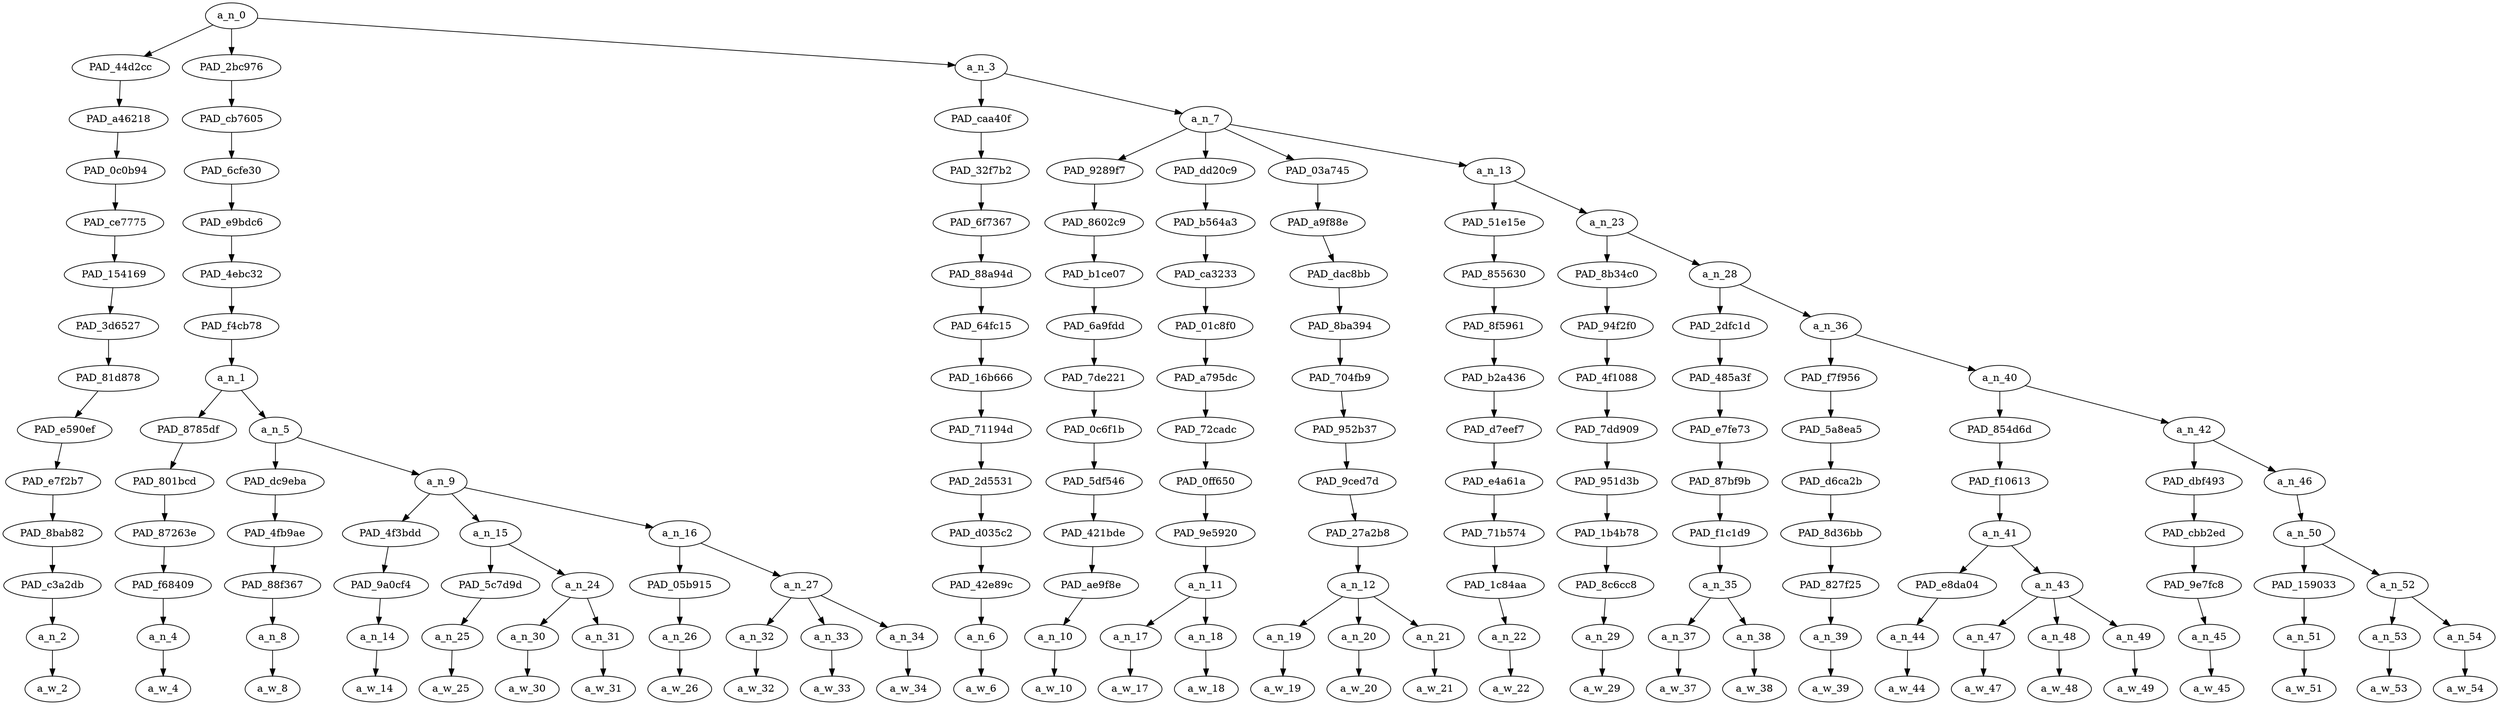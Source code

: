 strict digraph "" {
	a_n_0	[div_dir=-1,
		index=0,
		level=13,
		pos="8.257215711805555,13!",
		text_span="[0, 1, 2, 3, 4, 5, 6, 7, 8, 9, 10, 11, 12, 13, 14, 15, 16, 17, 18, 19, 20, 21, 22, 23, 24, 25, 26, 27, 28, 29, 30]",
		value=1.00000001];
	PAD_44d2cc	[div_dir=1,
		index=1,
		level=12,
		pos="10.0,12!",
		text_span="[10]",
		value=0.01511102];
	a_n_0 -> PAD_44d2cc;
	PAD_2bc976	[div_dir=-1,
		index=0,
		level=12,
		pos="1.3541666666666667,12!",
		text_span="[0, 1, 2, 3, 4, 5, 6, 7, 8, 9]",
		value=0.32602988];
	a_n_0 -> PAD_2bc976;
	a_n_3	[div_dir=-1,
		index=2,
		level=12,
		pos="13.41748046875,12!",
		text_span="[11, 12, 13, 14, 15, 16, 17, 18, 19, 20, 21, 22, 23, 24, 25, 26, 27, 28, 29, 30]",
		value=0.65869298];
	a_n_0 -> a_n_3;
	PAD_a46218	[div_dir=1,
		index=1,
		level=11,
		pos="10.0,11!",
		text_span="[10]",
		value=0.01511102];
	PAD_44d2cc -> PAD_a46218;
	PAD_0c0b94	[div_dir=1,
		index=1,
		level=10,
		pos="10.0,10!",
		text_span="[10]",
		value=0.01511102];
	PAD_a46218 -> PAD_0c0b94;
	PAD_ce7775	[div_dir=1,
		index=1,
		level=9,
		pos="10.0,9!",
		text_span="[10]",
		value=0.01511102];
	PAD_0c0b94 -> PAD_ce7775;
	PAD_154169	[div_dir=1,
		index=1,
		level=8,
		pos="10.0,8!",
		text_span="[10]",
		value=0.01511102];
	PAD_ce7775 -> PAD_154169;
	PAD_3d6527	[div_dir=1,
		index=1,
		level=7,
		pos="10.0,7!",
		text_span="[10]",
		value=0.01511102];
	PAD_154169 -> PAD_3d6527;
	PAD_81d878	[div_dir=1,
		index=1,
		level=6,
		pos="10.0,6!",
		text_span="[10]",
		value=0.01511102];
	PAD_3d6527 -> PAD_81d878;
	PAD_e590ef	[div_dir=1,
		index=2,
		level=5,
		pos="10.0,5!",
		text_span="[10]",
		value=0.01511102];
	PAD_81d878 -> PAD_e590ef;
	PAD_e7f2b7	[div_dir=1,
		index=3,
		level=4,
		pos="10.0,4!",
		text_span="[10]",
		value=0.01511102];
	PAD_e590ef -> PAD_e7f2b7;
	PAD_8bab82	[div_dir=1,
		index=5,
		level=3,
		pos="10.0,3!",
		text_span="[10]",
		value=0.01511102];
	PAD_e7f2b7 -> PAD_8bab82;
	PAD_c3a2db	[div_dir=1,
		index=7,
		level=2,
		pos="10.0,2!",
		text_span="[10]",
		value=0.01511102];
	PAD_8bab82 -> PAD_c3a2db;
	a_n_2	[div_dir=1,
		index=10,
		level=1,
		pos="10.0,1!",
		text_span="[10]",
		value=0.01511102];
	PAD_c3a2db -> a_n_2;
	a_w_2	[div_dir=0,
		index=10,
		level=0,
		pos="10,0!",
		text_span="[10]",
		value=it];
	a_n_2 -> a_w_2;
	PAD_cb7605	[div_dir=-1,
		index=0,
		level=11,
		pos="1.3541666666666667,11!",
		text_span="[0, 1, 2, 3, 4, 5, 6, 7, 8, 9]",
		value=0.32602988];
	PAD_2bc976 -> PAD_cb7605;
	PAD_6cfe30	[div_dir=-1,
		index=0,
		level=10,
		pos="1.3541666666666667,10!",
		text_span="[0, 1, 2, 3, 4, 5, 6, 7, 8, 9]",
		value=0.32602988];
	PAD_cb7605 -> PAD_6cfe30;
	PAD_e9bdc6	[div_dir=-1,
		index=0,
		level=9,
		pos="1.3541666666666667,9!",
		text_span="[0, 1, 2, 3, 4, 5, 6, 7, 8, 9]",
		value=0.32602988];
	PAD_6cfe30 -> PAD_e9bdc6;
	PAD_4ebc32	[div_dir=-1,
		index=0,
		level=8,
		pos="1.3541666666666667,8!",
		text_span="[0, 1, 2, 3, 4, 5, 6, 7, 8, 9]",
		value=0.32602988];
	PAD_e9bdc6 -> PAD_4ebc32;
	PAD_f4cb78	[div_dir=-1,
		index=0,
		level=7,
		pos="1.3541666666666667,7!",
		text_span="[0, 1, 2, 3, 4, 5, 6, 7, 8, 9]",
		value=0.32602988];
	PAD_4ebc32 -> PAD_f4cb78;
	a_n_1	[div_dir=-1,
		index=0,
		level=6,
		pos="1.3541666666666667,6!",
		text_span="[0, 1, 2, 3, 4, 5, 6, 7, 8, 9]",
		value=0.32602988];
	PAD_f4cb78 -> a_n_1;
	PAD_8785df	[div_dir=-1,
		index=0,
		level=5,
		pos="0.0,5!",
		text_span="[0]",
		value=0.01964692];
	a_n_1 -> PAD_8785df;
	a_n_5	[div_dir=-1,
		index=1,
		level=5,
		pos="2.7083333333333335,5!",
		text_span="[1, 2, 3, 4, 5, 6, 7, 8, 9]",
		value=0.30626414];
	a_n_1 -> a_n_5;
	PAD_801bcd	[div_dir=-1,
		index=0,
		level=4,
		pos="0.0,4!",
		text_span="[0]",
		value=0.01964692];
	PAD_8785df -> PAD_801bcd;
	PAD_87263e	[div_dir=-1,
		index=0,
		level=3,
		pos="0.0,3!",
		text_span="[0]",
		value=0.01964692];
	PAD_801bcd -> PAD_87263e;
	PAD_f68409	[div_dir=-1,
		index=0,
		level=2,
		pos="0.0,2!",
		text_span="[0]",
		value=0.01964692];
	PAD_87263e -> PAD_f68409;
	a_n_4	[div_dir=-1,
		index=0,
		level=1,
		pos="0.0,1!",
		text_span="[0]",
		value=0.01964692];
	PAD_f68409 -> a_n_4;
	a_w_4	[div_dir=0,
		index=0,
		level=0,
		pos="0,0!",
		text_span="[0]",
		value=if];
	a_n_4 -> a_w_4;
	PAD_dc9eba	[div_dir=-1,
		index=1,
		level=4,
		pos="1.0,4!",
		text_span="[1]",
		value=0.02279872];
	a_n_5 -> PAD_dc9eba;
	a_n_9	[div_dir=-1,
		index=2,
		level=4,
		pos="4.416666666666667,4!",
		text_span="[2, 3, 4, 5, 6, 7, 8, 9]",
		value=0.28339361];
	a_n_5 -> a_n_9;
	PAD_4fb9ae	[div_dir=-1,
		index=1,
		level=3,
		pos="1.0,3!",
		text_span="[1]",
		value=0.02279872];
	PAD_dc9eba -> PAD_4fb9ae;
	PAD_88f367	[div_dir=-1,
		index=1,
		level=2,
		pos="1.0,2!",
		text_span="[1]",
		value=0.02279872];
	PAD_4fb9ae -> PAD_88f367;
	a_n_8	[div_dir=-1,
		index=1,
		level=1,
		pos="1.0,1!",
		text_span="[1]",
		value=0.02279872];
	PAD_88f367 -> a_n_8;
	a_w_8	[div_dir=0,
		index=1,
		level=0,
		pos="1,0!",
		text_span="[1]",
		value=you];
	a_n_8 -> a_w_8;
	PAD_4f3bdd	[div_dir=-1,
		index=2,
		level=3,
		pos="2.0,3!",
		text_span="[2]",
		value=0.02129611];
	a_n_9 -> PAD_4f3bdd;
	a_n_15	[div_dir=-1,
		index=3,
		level=3,
		pos="4.25,3!",
		text_span="[3, 4, 5]",
		value=0.08831746];
	a_n_9 -> a_n_15;
	a_n_16	[div_dir=-1,
		index=4,
		level=3,
		pos="7.0,3!",
		text_span="[6, 7, 8, 9]",
		value=0.17371917];
	a_n_9 -> a_n_16;
	PAD_9a0cf4	[div_dir=-1,
		index=2,
		level=2,
		pos="2.0,2!",
		text_span="[2]",
		value=0.02129611];
	PAD_4f3bdd -> PAD_9a0cf4;
	a_n_14	[div_dir=-1,
		index=2,
		level=1,
		pos="2.0,1!",
		text_span="[2]",
		value=0.02129611];
	PAD_9a0cf4 -> a_n_14;
	a_w_14	[div_dir=0,
		index=2,
		level=0,
		pos="2,0!",
		text_span="[2]",
		value=provided];
	a_n_14 -> a_w_14;
	PAD_5c7d9d	[div_dir=-1,
		index=4,
		level=2,
		pos="5.0,2!",
		text_span="[5]",
		value=0.03143117];
	a_n_15 -> PAD_5c7d9d;
	a_n_24	[div_dir=1,
		index=3,
		level=2,
		pos="3.5,2!",
		text_span="[3, 4]",
		value=0.05684904];
	a_n_15 -> a_n_24;
	a_n_25	[div_dir=-1,
		index=5,
		level=1,
		pos="5.0,1!",
		text_span="[5]",
		value=0.03143117];
	PAD_5c7d9d -> a_n_25;
	a_w_25	[div_dir=0,
		index=5,
		level=0,
		pos="5,0!",
		text_span="[5]",
		value=care];
	a_n_25 -> a_w_25;
	a_n_30	[div_dir=-1,
		index=3,
		level=1,
		pos="3.0,1!",
		text_span="[3]",
		value=0.03367847];
	a_n_24 -> a_n_30;
	a_n_31	[div_dir=1,
		index=4,
		level=1,
		pos="4.0,1!",
		text_span="[4]",
		value=0.02313012];
	a_n_24 -> a_n_31;
	a_w_30	[div_dir=0,
		index=3,
		level=0,
		pos="3,0!",
		text_span="[3]",
		value=white];
	a_n_30 -> a_w_30;
	a_w_31	[div_dir=0,
		index=4,
		level=0,
		pos="4,0!",
		text_span="[4]",
		value=level];
	a_n_31 -> a_w_31;
	PAD_05b915	[div_dir=-1,
		index=5,
		level=2,
		pos="6.0,2!",
		text_span="[6]",
		value=0.02176836];
	a_n_16 -> PAD_05b915;
	a_n_27	[div_dir=-1,
		index=6,
		level=2,
		pos="8.0,2!",
		text_span="[7, 8, 9]",
		value=0.15189911];
	a_n_16 -> a_n_27;
	a_n_26	[div_dir=-1,
		index=6,
		level=1,
		pos="6.0,1!",
		text_span="[6]",
		value=0.02176836];
	PAD_05b915 -> a_n_26;
	a_w_26	[div_dir=0,
		index=6,
		level=0,
		pos="6,0!",
		text_span="[6]",
		value=in];
	a_n_26 -> a_w_26;
	a_n_32	[div_dir=1,
		index=7,
		level=1,
		pos="7.0,1!",
		text_span="[7]",
		value=0.04171258];
	a_n_27 -> a_n_32;
	a_n_33	[div_dir=-1,
		index=8,
		level=1,
		pos="8.0,1!",
		text_span="[8]",
		value=0.06926232];
	a_n_27 -> a_n_33;
	a_n_34	[div_dir=-1,
		index=9,
		level=1,
		pos="9.0,1!",
		text_span="[9]",
		value=0.04087121];
	a_n_27 -> a_n_34;
	a_w_32	[div_dir=0,
		index=7,
		level=0,
		pos="7,0!",
		text_span="[7]",
		value=black];
	a_n_32 -> a_w_32;
	a_w_33	[div_dir=0,
		index=8,
		level=0,
		pos="8,0!",
		text_span="[8]",
		value=brown];
	a_n_33 -> a_w_33;
	a_w_34	[div_dir=0,
		index=9,
		level=0,
		pos="9,0!",
		text_span="[9]",
		value=nations];
	a_n_34 -> a_w_34;
	PAD_caa40f	[div_dir=-1,
		index=2,
		level=11,
		pos="11.0,11!",
		text_span="[11]",
		value=0.01243332];
	a_n_3 -> PAD_caa40f;
	a_n_7	[div_dir=-1,
		index=3,
		level=11,
		pos="15.8349609375,11!",
		text_span="[12, 13, 14, 15, 16, 17, 18, 19, 20, 21, 22, 23, 24, 25, 26, 27, 28, 29, 30]",
		value=0.64613173];
	a_n_3 -> a_n_7;
	PAD_32f7b2	[div_dir=-1,
		index=2,
		level=10,
		pos="11.0,10!",
		text_span="[11]",
		value=0.01243332];
	PAD_caa40f -> PAD_32f7b2;
	PAD_6f7367	[div_dir=-1,
		index=2,
		level=9,
		pos="11.0,9!",
		text_span="[11]",
		value=0.01243332];
	PAD_32f7b2 -> PAD_6f7367;
	PAD_88a94d	[div_dir=-1,
		index=2,
		level=8,
		pos="11.0,8!",
		text_span="[11]",
		value=0.01243332];
	PAD_6f7367 -> PAD_88a94d;
	PAD_64fc15	[div_dir=-1,
		index=2,
		level=7,
		pos="11.0,7!",
		text_span="[11]",
		value=0.01243332];
	PAD_88a94d -> PAD_64fc15;
	PAD_16b666	[div_dir=-1,
		index=2,
		level=6,
		pos="11.0,6!",
		text_span="[11]",
		value=0.01243332];
	PAD_64fc15 -> PAD_16b666;
	PAD_71194d	[div_dir=-1,
		index=3,
		level=5,
		pos="11.0,5!",
		text_span="[11]",
		value=0.01243332];
	PAD_16b666 -> PAD_71194d;
	PAD_2d5531	[div_dir=-1,
		index=4,
		level=4,
		pos="11.0,4!",
		text_span="[11]",
		value=0.01243332];
	PAD_71194d -> PAD_2d5531;
	PAD_d035c2	[div_dir=-1,
		index=6,
		level=3,
		pos="11.0,3!",
		text_span="[11]",
		value=0.01243332];
	PAD_2d5531 -> PAD_d035c2;
	PAD_42e89c	[div_dir=-1,
		index=8,
		level=2,
		pos="11.0,2!",
		text_span="[11]",
		value=0.01243332];
	PAD_d035c2 -> PAD_42e89c;
	a_n_6	[div_dir=-1,
		index=11,
		level=1,
		pos="11.0,1!",
		text_span="[11]",
		value=0.01243332];
	PAD_42e89c -> a_n_6;
	a_w_6	[div_dir=0,
		index=11,
		level=0,
		pos="11,0!",
		text_span="[11]",
		value=would];
	a_n_6 -> a_w_6;
	PAD_9289f7	[div_dir=1,
		index=3,
		level=10,
		pos="12.0,10!",
		text_span="[12]",
		value=0.01048713];
	a_n_7 -> PAD_9289f7;
	PAD_dd20c9	[div_dir=1,
		index=4,
		level=10,
		pos="13.5,10!",
		text_span="[13, 14]",
		value=0.03657704];
	a_n_7 -> PAD_dd20c9;
	PAD_03a745	[div_dir=-1,
		index=5,
		level=10,
		pos="16.0,10!",
		text_span="[15, 16, 17]",
		value=0.11361571];
	a_n_7 -> PAD_03a745;
	a_n_13	[div_dir=-1,
		index=6,
		level=10,
		pos="21.83984375,10!",
		text_span="[18, 19, 20, 21, 22, 23, 24, 25, 26, 27, 28, 29, 30]",
		value=0.48533017];
	a_n_7 -> a_n_13;
	PAD_8602c9	[div_dir=1,
		index=3,
		level=9,
		pos="12.0,9!",
		text_span="[12]",
		value=0.01048713];
	PAD_9289f7 -> PAD_8602c9;
	PAD_b1ce07	[div_dir=1,
		index=3,
		level=8,
		pos="12.0,8!",
		text_span="[12]",
		value=0.01048713];
	PAD_8602c9 -> PAD_b1ce07;
	PAD_6a9fdd	[div_dir=1,
		index=3,
		level=7,
		pos="12.0,7!",
		text_span="[12]",
		value=0.01048713];
	PAD_b1ce07 -> PAD_6a9fdd;
	PAD_7de221	[div_dir=1,
		index=3,
		level=6,
		pos="12.0,6!",
		text_span="[12]",
		value=0.01048713];
	PAD_6a9fdd -> PAD_7de221;
	PAD_0c6f1b	[div_dir=1,
		index=4,
		level=5,
		pos="12.0,5!",
		text_span="[12]",
		value=0.01048713];
	PAD_7de221 -> PAD_0c6f1b;
	PAD_5df546	[div_dir=1,
		index=5,
		level=4,
		pos="12.0,4!",
		text_span="[12]",
		value=0.01048713];
	PAD_0c6f1b -> PAD_5df546;
	PAD_421bde	[div_dir=1,
		index=7,
		level=3,
		pos="12.0,3!",
		text_span="[12]",
		value=0.01048713];
	PAD_5df546 -> PAD_421bde;
	PAD_ae9f8e	[div_dir=1,
		index=9,
		level=2,
		pos="12.0,2!",
		text_span="[12]",
		value=0.01048713];
	PAD_421bde -> PAD_ae9f8e;
	a_n_10	[div_dir=1,
		index=12,
		level=1,
		pos="12.0,1!",
		text_span="[12]",
		value=0.01048713];
	PAD_ae9f8e -> a_n_10;
	a_w_10	[div_dir=0,
		index=12,
		level=0,
		pos="12,0!",
		text_span="[12]",
		value=be];
	a_n_10 -> a_w_10;
	PAD_b564a3	[div_dir=1,
		index=4,
		level=9,
		pos="13.5,9!",
		text_span="[13, 14]",
		value=0.03657704];
	PAD_dd20c9 -> PAD_b564a3;
	PAD_ca3233	[div_dir=1,
		index=4,
		level=8,
		pos="13.5,8!",
		text_span="[13, 14]",
		value=0.03657704];
	PAD_b564a3 -> PAD_ca3233;
	PAD_01c8f0	[div_dir=1,
		index=4,
		level=7,
		pos="13.5,7!",
		text_span="[13, 14]",
		value=0.03657704];
	PAD_ca3233 -> PAD_01c8f0;
	PAD_a795dc	[div_dir=1,
		index=4,
		level=6,
		pos="13.5,6!",
		text_span="[13, 14]",
		value=0.03657704];
	PAD_01c8f0 -> PAD_a795dc;
	PAD_72cadc	[div_dir=1,
		index=5,
		level=5,
		pos="13.5,5!",
		text_span="[13, 14]",
		value=0.03657704];
	PAD_a795dc -> PAD_72cadc;
	PAD_0ff650	[div_dir=1,
		index=6,
		level=4,
		pos="13.5,4!",
		text_span="[13, 14]",
		value=0.03657704];
	PAD_72cadc -> PAD_0ff650;
	PAD_9e5920	[div_dir=1,
		index=8,
		level=3,
		pos="13.5,3!",
		text_span="[13, 14]",
		value=0.03657704];
	PAD_0ff650 -> PAD_9e5920;
	a_n_11	[div_dir=1,
		index=10,
		level=2,
		pos="13.5,2!",
		text_span="[13, 14]",
		value=0.03657704];
	PAD_9e5920 -> a_n_11;
	a_n_17	[div_dir=1,
		index=13,
		level=1,
		pos="13.0,1!",
		text_span="[13]",
		value=0.01171303];
	a_n_11 -> a_n_17;
	a_n_18	[div_dir=-1,
		index=14,
		level=1,
		pos="14.0,1!",
		text_span="[14]",
		value=0.02483731];
	a_n_11 -> a_n_18;
	a_w_17	[div_dir=0,
		index=13,
		level=0,
		pos="13,0!",
		text_span="[13]",
		value=very];
	a_n_17 -> a_w_17;
	a_w_18	[div_dir=0,
		index=14,
		level=0,
		pos="14,0!",
		text_span="[14]",
		value=expensive];
	a_n_18 -> a_w_18;
	PAD_a9f88e	[div_dir=-1,
		index=5,
		level=9,
		pos="16.0,9!",
		text_span="[15, 16, 17]",
		value=0.11361571];
	PAD_03a745 -> PAD_a9f88e;
	PAD_dac8bb	[div_dir=-1,
		index=5,
		level=8,
		pos="16.0,8!",
		text_span="[15, 16, 17]",
		value=0.11361571];
	PAD_a9f88e -> PAD_dac8bb;
	PAD_8ba394	[div_dir=-1,
		index=5,
		level=7,
		pos="16.0,7!",
		text_span="[15, 16, 17]",
		value=0.11361571];
	PAD_dac8bb -> PAD_8ba394;
	PAD_704fb9	[div_dir=-1,
		index=5,
		level=6,
		pos="16.0,6!",
		text_span="[15, 16, 17]",
		value=0.11361571];
	PAD_8ba394 -> PAD_704fb9;
	PAD_952b37	[div_dir=-1,
		index=6,
		level=5,
		pos="16.0,5!",
		text_span="[15, 16, 17]",
		value=0.11361571];
	PAD_704fb9 -> PAD_952b37;
	PAD_9ced7d	[div_dir=-1,
		index=7,
		level=4,
		pos="16.0,4!",
		text_span="[15, 16, 17]",
		value=0.11361571];
	PAD_952b37 -> PAD_9ced7d;
	PAD_27a2b8	[div_dir=-1,
		index=9,
		level=3,
		pos="16.0,3!",
		text_span="[15, 16, 17]",
		value=0.11361571];
	PAD_9ced7d -> PAD_27a2b8;
	a_n_12	[div_dir=-1,
		index=11,
		level=2,
		pos="16.0,2!",
		text_span="[15, 16, 17]",
		value=0.11361571];
	PAD_27a2b8 -> a_n_12;
	a_n_19	[div_dir=-1,
		index=15,
		level=1,
		pos="15.0,1!",
		text_span="[15]",
		value=0.01287586];
	a_n_12 -> a_n_19;
	a_n_20	[div_dir=-1,
		index=16,
		level=1,
		pos="16.0,1!",
		text_span="[16]",
		value=0.01320247];
	a_n_12 -> a_n_20;
	a_n_21	[div_dir=-1,
		index=17,
		level=1,
		pos="17.0,1!",
		text_span="[17]",
		value=0.08744963];
	a_n_12 -> a_n_21;
	a_w_19	[div_dir=0,
		index=15,
		level=0,
		pos="15,0!",
		text_span="[15]",
		value=even];
	a_n_19 -> a_w_19;
	a_w_20	[div_dir=0,
		index=16,
		level=0,
		pos="16,0!",
		text_span="[16]",
		value=without];
	a_n_20 -> a_w_20;
	a_w_21	[div_dir=0,
		index=17,
		level=0,
		pos="17,0!",
		text_span="[17]",
		value=dieversecity];
	a_n_21 -> a_w_21;
	PAD_51e15e	[div_dir=-1,
		index=6,
		level=9,
		pos="18.0,9!",
		text_span="[18]",
		value=0.01489023];
	a_n_13 -> PAD_51e15e;
	a_n_23	[div_dir=-1,
		index=7,
		level=9,
		pos="25.6796875,9!",
		text_span="[19, 20, 21, 22, 23, 24, 25, 26, 27, 28, 29, 30]",
		value=0.47032924];
	a_n_13 -> a_n_23;
	PAD_855630	[div_dir=-1,
		index=6,
		level=8,
		pos="18.0,8!",
		text_span="[18]",
		value=0.01489023];
	PAD_51e15e -> PAD_855630;
	PAD_8f5961	[div_dir=-1,
		index=6,
		level=7,
		pos="18.0,7!",
		text_span="[18]",
		value=0.01489023];
	PAD_855630 -> PAD_8f5961;
	PAD_b2a436	[div_dir=-1,
		index=6,
		level=6,
		pos="18.0,6!",
		text_span="[18]",
		value=0.01489023];
	PAD_8f5961 -> PAD_b2a436;
	PAD_d7eef7	[div_dir=-1,
		index=7,
		level=5,
		pos="18.0,5!",
		text_span="[18]",
		value=0.01489023];
	PAD_b2a436 -> PAD_d7eef7;
	PAD_e4a61a	[div_dir=-1,
		index=8,
		level=4,
		pos="18.0,4!",
		text_span="[18]",
		value=0.01489023];
	PAD_d7eef7 -> PAD_e4a61a;
	PAD_71b574	[div_dir=-1,
		index=10,
		level=3,
		pos="18.0,3!",
		text_span="[18]",
		value=0.01489023];
	PAD_e4a61a -> PAD_71b574;
	PAD_1c84aa	[div_dir=-1,
		index=12,
		level=2,
		pos="18.0,2!",
		text_span="[18]",
		value=0.01489023];
	PAD_71b574 -> PAD_1c84aa;
	a_n_22	[div_dir=-1,
		index=18,
		level=1,
		pos="18.0,1!",
		text_span="[18]",
		value=0.01489023];
	PAD_1c84aa -> a_n_22;
	a_w_22	[div_dir=0,
		index=18,
		level=0,
		pos="18,0!",
		text_span="[18]",
		value=as];
	a_n_22 -> a_w_22;
	PAD_8b34c0	[div_dir=-1,
		index=8,
		level=8,
		pos="30.0,8!",
		text_span="[30]",
		value=0.02781150];
	a_n_23 -> PAD_8b34c0;
	a_n_28	[div_dir=-1,
		index=7,
		level=8,
		pos="21.359375,8!",
		text_span="[19, 20, 21, 22, 23, 24, 25, 26, 27, 28, 29]",
		value=0.44241291];
	a_n_23 -> a_n_28;
	PAD_94f2f0	[div_dir=-1,
		index=9,
		level=7,
		pos="30.0,7!",
		text_span="[30]",
		value=0.02781150];
	PAD_8b34c0 -> PAD_94f2f0;
	PAD_4f1088	[div_dir=-1,
		index=10,
		level=6,
		pos="30.0,6!",
		text_span="[30]",
		value=0.02781150];
	PAD_94f2f0 -> PAD_4f1088;
	PAD_7dd909	[div_dir=-1,
		index=12,
		level=5,
		pos="30.0,5!",
		text_span="[30]",
		value=0.02781150];
	PAD_4f1088 -> PAD_7dd909;
	PAD_951d3b	[div_dir=-1,
		index=14,
		level=4,
		pos="30.0,4!",
		text_span="[30]",
		value=0.02781150];
	PAD_7dd909 -> PAD_951d3b;
	PAD_1b4b78	[div_dir=-1,
		index=16,
		level=3,
		pos="30.0,3!",
		text_span="[30]",
		value=0.02781150];
	PAD_951d3b -> PAD_1b4b78;
	PAD_8c6cc8	[div_dir=-1,
		index=20,
		level=2,
		pos="30.0,2!",
		text_span="[30]",
		value=0.02781150];
	PAD_1b4b78 -> PAD_8c6cc8;
	a_n_29	[div_dir=-1,
		index=30,
		level=1,
		pos="30.0,1!",
		text_span="[30]",
		value=0.02781150];
	PAD_8c6cc8 -> a_n_29;
	a_w_29	[div_dir=0,
		index=30,
		level=0,
		pos="30,0!",
		text_span="[30]",
		value=show];
	a_n_29 -> a_w_29;
	PAD_2dfc1d	[div_dir=-1,
		index=7,
		level=7,
		pos="19.5,7!",
		text_span="[19, 20]",
		value=0.04896447];
	a_n_28 -> PAD_2dfc1d;
	a_n_36	[div_dir=-1,
		index=8,
		level=7,
		pos="23.21875,7!",
		text_span="[21, 22, 23, 24, 25, 26, 27, 28, 29]",
		value=0.39338663];
	a_n_28 -> a_n_36;
	PAD_485a3f	[div_dir=-1,
		index=7,
		level=6,
		pos="19.5,6!",
		text_span="[19, 20]",
		value=0.04896447];
	PAD_2dfc1d -> PAD_485a3f;
	PAD_e7fe73	[div_dir=-1,
		index=8,
		level=5,
		pos="19.5,5!",
		text_span="[19, 20]",
		value=0.04896447];
	PAD_485a3f -> PAD_e7fe73;
	PAD_87bf9b	[div_dir=-1,
		index=9,
		level=4,
		pos="19.5,4!",
		text_span="[19, 20]",
		value=0.04896447];
	PAD_e7fe73 -> PAD_87bf9b;
	PAD_f1c1d9	[div_dir=-1,
		index=11,
		level=3,
		pos="19.5,3!",
		text_span="[19, 20]",
		value=0.04896447];
	PAD_87bf9b -> PAD_f1c1d9;
	a_n_35	[div_dir=-1,
		index=13,
		level=2,
		pos="19.5,2!",
		text_span="[19, 20]",
		value=0.04896447];
	PAD_f1c1d9 -> a_n_35;
	a_n_37	[div_dir=-1,
		index=19,
		level=1,
		pos="19.0,1!",
		text_span="[19]",
		value=0.01545621];
	a_n_35 -> a_n_37;
	a_n_38	[div_dir=1,
		index=20,
		level=1,
		pos="20.0,1!",
		text_span="[20]",
		value=0.03347972];
	a_n_35 -> a_n_38;
	a_w_37	[div_dir=0,
		index=19,
		level=0,
		pos="19,0!",
		text_span="[19]",
		value=the];
	a_n_37 -> a_w_37;
	a_w_38	[div_dir=0,
		index=20,
		level=0,
		pos="20,0!",
		text_span="[20]",
		value=hospitals];
	a_n_38 -> a_w_38;
	PAD_f7f956	[div_dir=1,
		index=8,
		level=6,
		pos="21.0,6!",
		text_span="[21]",
		value=0.01992059];
	a_n_36 -> PAD_f7f956;
	a_n_40	[div_dir=-1,
		index=9,
		level=6,
		pos="25.4375,6!",
		text_span="[22, 23, 24, 25, 26, 27, 28, 29]",
		value=0.37341085];
	a_n_36 -> a_n_40;
	PAD_5a8ea5	[div_dir=1,
		index=9,
		level=5,
		pos="21.0,5!",
		text_span="[21]",
		value=0.01992059];
	PAD_f7f956 -> PAD_5a8ea5;
	PAD_d6ca2b	[div_dir=1,
		index=10,
		level=4,
		pos="21.0,4!",
		text_span="[21]",
		value=0.01992059];
	PAD_5a8ea5 -> PAD_d6ca2b;
	PAD_8d36bb	[div_dir=1,
		index=12,
		level=3,
		pos="21.0,3!",
		text_span="[21]",
		value=0.01992059];
	PAD_d6ca2b -> PAD_8d36bb;
	PAD_827f25	[div_dir=1,
		index=14,
		level=2,
		pos="21.0,2!",
		text_span="[21]",
		value=0.01992059];
	PAD_8d36bb -> PAD_827f25;
	a_n_39	[div_dir=1,
		index=21,
		level=1,
		pos="21.0,1!",
		text_span="[21]",
		value=0.01992059];
	PAD_827f25 -> a_n_39;
	a_w_39	[div_dir=0,
		index=21,
		level=0,
		pos="21,0!",
		text_span="[21]",
		value=in1];
	a_n_39 -> a_w_39;
	PAD_854d6d	[div_dir=-1,
		index=10,
		level=5,
		pos="24.0,5!",
		text_span="[22, 23, 24, 25]",
		value=0.27292242];
	a_n_40 -> PAD_854d6d;
	a_n_42	[div_dir=-1,
		index=11,
		level=5,
		pos="26.875,5!",
		text_span="[26, 27, 28, 29]",
		value=0.10042117];
	a_n_40 -> a_n_42;
	PAD_f10613	[div_dir=-1,
		index=11,
		level=4,
		pos="24.0,4!",
		text_span="[22, 23, 24, 25]",
		value=0.27292242];
	PAD_854d6d -> PAD_f10613;
	a_n_41	[div_dir=-1,
		index=13,
		level=3,
		pos="24.0,3!",
		text_span="[22, 23, 24, 25]",
		value=0.27292242];
	PAD_f10613 -> a_n_41;
	PAD_e8da04	[div_dir=-1,
		index=16,
		level=2,
		pos="25.0,2!",
		text_span="[25]",
		value=0.03507926];
	a_n_41 -> PAD_e8da04;
	a_n_43	[div_dir=-1,
		index=15,
		level=2,
		pos="23.0,2!",
		text_span="[22, 23, 24]",
		value=0.23780215];
	a_n_41 -> a_n_43;
	a_n_44	[div_dir=-1,
		index=25,
		level=1,
		pos="25.0,1!",
		text_span="[25]",
		value=0.03507926];
	PAD_e8da04 -> a_n_44;
	a_w_44	[div_dir=0,
		index=25,
		level=0,
		pos="25,0!",
		text_span="[25]",
		value=nations1];
	a_n_44 -> a_w_44;
	a_n_47	[div_dir=1,
		index=22,
		level=1,
		pos="22.0,1!",
		text_span="[22]",
		value=0.04887406];
	a_n_43 -> a_n_47;
	a_n_48	[div_dir=1,
		index=23,
		level=1,
		pos="23.0,1!",
		text_span="[23]",
		value=0.03806292];
	a_n_43 -> a_n_48;
	a_n_49	[div_dir=-1,
		index=24,
		level=1,
		pos="24.0,1!",
		text_span="[24]",
		value=0.15084487];
	a_n_43 -> a_n_49;
	a_w_47	[div_dir=0,
		index=22,
		level=0,
		pos="22,0!",
		text_span="[22]",
		value=oil];
	a_n_47 -> a_w_47;
	a_w_48	[div_dir=0,
		index=23,
		level=0,
		pos="23,0!",
		text_span="[23]",
		value=rich];
	a_n_48 -> a_w_48;
	a_w_49	[div_dir=0,
		index=24,
		level=0,
		pos="24,0!",
		text_span="[24]",
		value=moslem];
	a_n_49 -> a_w_49;
	PAD_dbf493	[div_dir=-1,
		index=12,
		level=4,
		pos="26.0,4!",
		text_span="[26]",
		value=0.01691913];
	a_n_42 -> PAD_dbf493;
	a_n_46	[div_dir=-1,
		index=13,
		level=4,
		pos="27.75,4!",
		text_span="[27, 28, 29]",
		value=0.08344514];
	a_n_42 -> a_n_46;
	PAD_cbb2ed	[div_dir=-1,
		index=14,
		level=3,
		pos="26.0,3!",
		text_span="[26]",
		value=0.01691913];
	PAD_dbf493 -> PAD_cbb2ed;
	PAD_9e7fc8	[div_dir=-1,
		index=17,
		level=2,
		pos="26.0,2!",
		text_span="[26]",
		value=0.01691913];
	PAD_cbb2ed -> PAD_9e7fc8;
	a_n_45	[div_dir=-1,
		index=26,
		level=1,
		pos="26.0,1!",
		text_span="[26]",
		value=0.01691913];
	PAD_9e7fc8 -> a_n_45;
	a_w_45	[div_dir=0,
		index=26,
		level=0,
		pos="26,0!",
		text_span="[26]",
		value=who];
	a_n_45 -> a_w_45;
	a_n_50	[div_dir=-1,
		index=15,
		level=3,
		pos="27.75,3!",
		text_span="[27, 28, 29]",
		value=0.08343443];
	a_n_46 -> a_n_50;
	PAD_159033	[div_dir=-1,
		index=18,
		level=2,
		pos="27.0,2!",
		text_span="[27]",
		value=0.02870284];
	a_n_50 -> PAD_159033;
	a_n_52	[div_dir=1,
		index=19,
		level=2,
		pos="28.5,2!",
		text_span="[28, 29]",
		value=0.05472087];
	a_n_50 -> a_n_52;
	a_n_51	[div_dir=-1,
		index=27,
		level=1,
		pos="27.0,1!",
		text_span="[27]",
		value=0.02870284];
	PAD_159033 -> a_n_51;
	a_w_51	[div_dir=0,
		index=27,
		level=0,
		pos="27,0!",
		text_span="[27]",
		value=import];
	a_n_51 -> a_w_51;
	a_n_53	[div_dir=1,
		index=28,
		level=1,
		pos="28.0,1!",
		text_span="[28]",
		value=0.02465708];
	a_n_52 -> a_n_53;
	a_n_54	[div_dir=1,
		index=29,
		level=1,
		pos="29.0,1!",
		text_span="[29]",
		value=0.02997911];
	a_n_52 -> a_n_54;
	a_w_53	[div_dir=0,
		index=28,
		level=0,
		pos="28,0!",
		text_span="[28]",
		value=skilled];
	a_n_53 -> a_w_53;
	a_w_54	[div_dir=0,
		index=29,
		level=0,
		pos="29,0!",
		text_span="[29]",
		value=workers];
	a_n_54 -> a_w_54;
}
